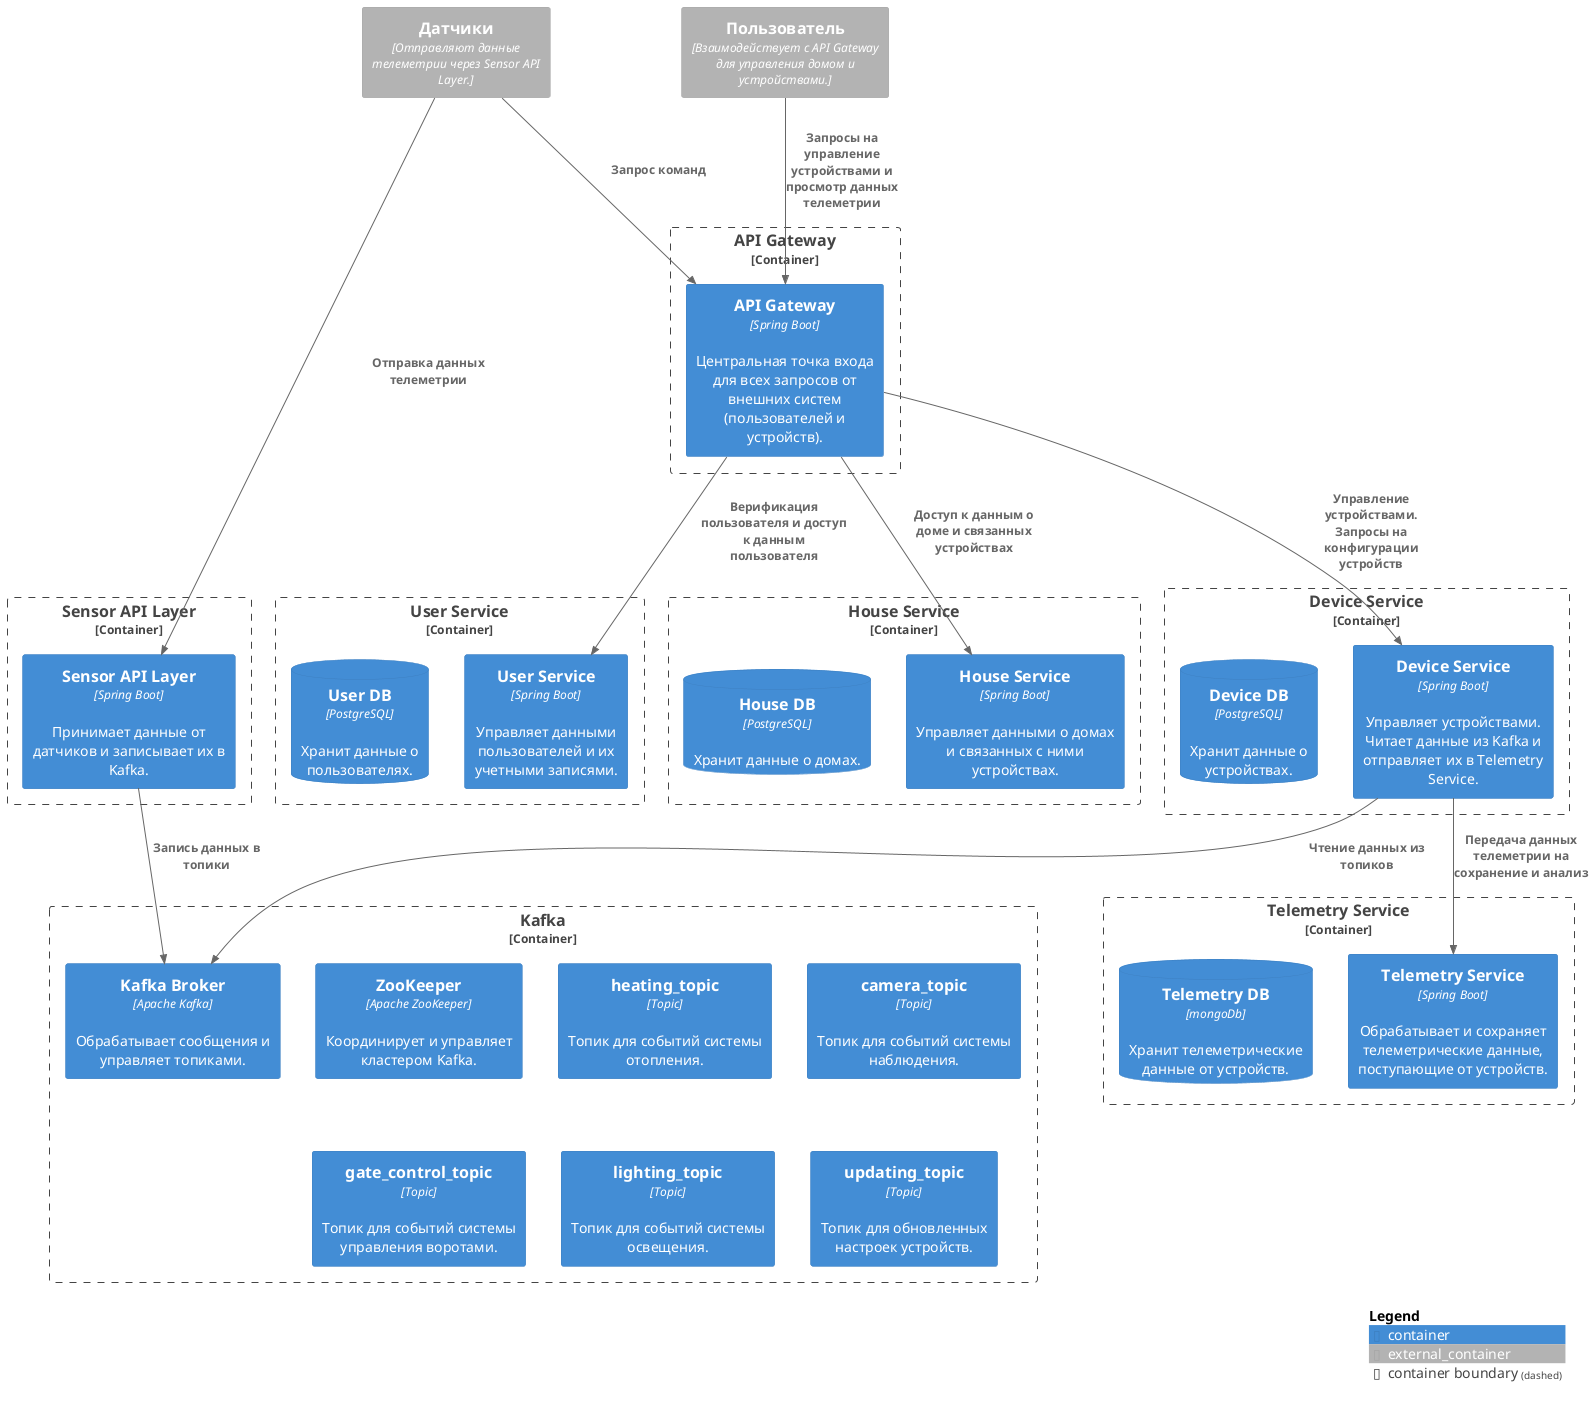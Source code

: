 @startuml
!include <C4/C4_Container>

Container_Boundary(apiGatewayContainer, "API Gateway") {
    Container(apiGateway, "API Gateway", "Spring Boot", "Центральная точка входа для всех запросов от внешних систем (пользователей и устройств).")
}

Container_Boundary(deviceServiceContainer, "Device Service") {
    Container(deviceService, "Device Service", "Spring Boot", "Управляет устройствами. Читает данные из Kafka и отправляет их в Telemetry Service.")
    ContainerDb(deviceDb, "Device DB", "PostgreSQL", "Хранит данные о устройствах.")
}

Container_Boundary(telemetryServiceContainer, "Telemetry Service") {
    Container(telemetryService, "Telemetry Service", "Spring Boot", "Обрабатывает и сохраняет телеметрические данные, поступающие от устройств.")
    ContainerDb(telemetryDb, "Telemetry DB", "mongoDb", "Хранит телеметрические данные от устройств.")
}

Container_Boundary(userServiceContainer, "User Service") {
    Container(userService, "User Service", "Spring Boot", "Управляет данными пользователей и их учетными записями.")
    ContainerDb(userDb, "User DB", "PostgreSQL", "Хранит данные о пользователях.")
}

Container_Boundary(houseServiceContainer, "House Service") {
    Container(houseService, "House Service", "Spring Boot", "Управляет данными о домах и связанных с ними устройствах.")
    ContainerDb(houseDb, "House DB", "PostgreSQL", "Хранит данные о домах.")
}

Container_Boundary(kafkaContainer, "Kafka") {
    Container(kafkaBroker, "Kafka Broker", "Apache Kafka", "Обрабатывает сообщения и управляет топиками.")
    Container(zookeeper, "ZooKeeper", "Apache ZooKeeper", "Координирует и управляет кластером Kafka.")
    Container(heatingTopic, "heating_topic", "Topic", "Топик для событий системы отопления.")
    Container(cameraTopic, "camera_topic", "Topic", "Топик для событий системы наблюдения.")
    Container(gateControlTopic, "gate_control_topic", "Topic", "Топик для событий системы управления воротами.")
    Container(lightingTopic, "lighting_topic", "Topic", "Топик для событий системы освещения.")
    Container(updatingTopic, "updating_topic", "Topic", "Топик для обновленных настроек устройств.")
}

Container_Boundary(sensorApiLayerContainer, "Sensor API Layer") {
    Container(sensorApiLayer, "Sensor API Layer", "Spring Boot", "Принимает данные от датчиков и записывает их в Kafka.")
}

Container_Ext(sensor, "Датчики", "Отправляют данные телеметрии через Sensor API Layer.")
Container_Ext(user, "Пользователь", "Взаимодействует с API Gateway для управления домом и устройствами.")

Rel(user, apiGateway, "Запросы на управление устройствами и просмотр данных телеметрии")
Rel(apiGateway, userService, "Верификация пользователя и доступ к данным пользователя")
Rel(apiGateway, houseService, "Доступ к данным о доме и связанных устройствах")
Rel(apiGateway, deviceService, "Управление устройствами. Запросы на конфигурации устройств")
Rel(deviceService, telemetryService, "Передача данных телеметрии на сохранение и анализ")

Rel(sensor, sensorApiLayer, "Отправка данных телеметрии")
Rel(sensor, apiGateway, "Запрос команд")
Rel(sensorApiLayer, kafkaBroker, "Запись данных в топики")
Rel(deviceService, kafkaBroker, "Чтение данных из топиков")

SHOW_LEGEND()
@enduml
